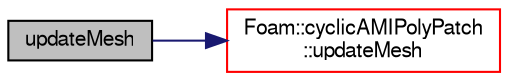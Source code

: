 digraph "updateMesh"
{
  bgcolor="transparent";
  edge [fontname="FreeSans",fontsize="10",labelfontname="FreeSans",labelfontsize="10"];
  node [fontname="FreeSans",fontsize="10",shape=record];
  rankdir="LR";
  Node419 [label="updateMesh",height=0.2,width=0.4,color="black", fillcolor="grey75", style="filled", fontcolor="black"];
  Node419 -> Node420 [color="midnightblue",fontsize="10",style="solid",fontname="FreeSans"];
  Node420 [label="Foam::cyclicAMIPolyPatch\l::updateMesh",height=0.2,width=0.4,color="red",URL="$a24946.html#a06139aa7a91eeed82560f0c3d03d1845",tooltip="Update of the patch topology. "];
}

